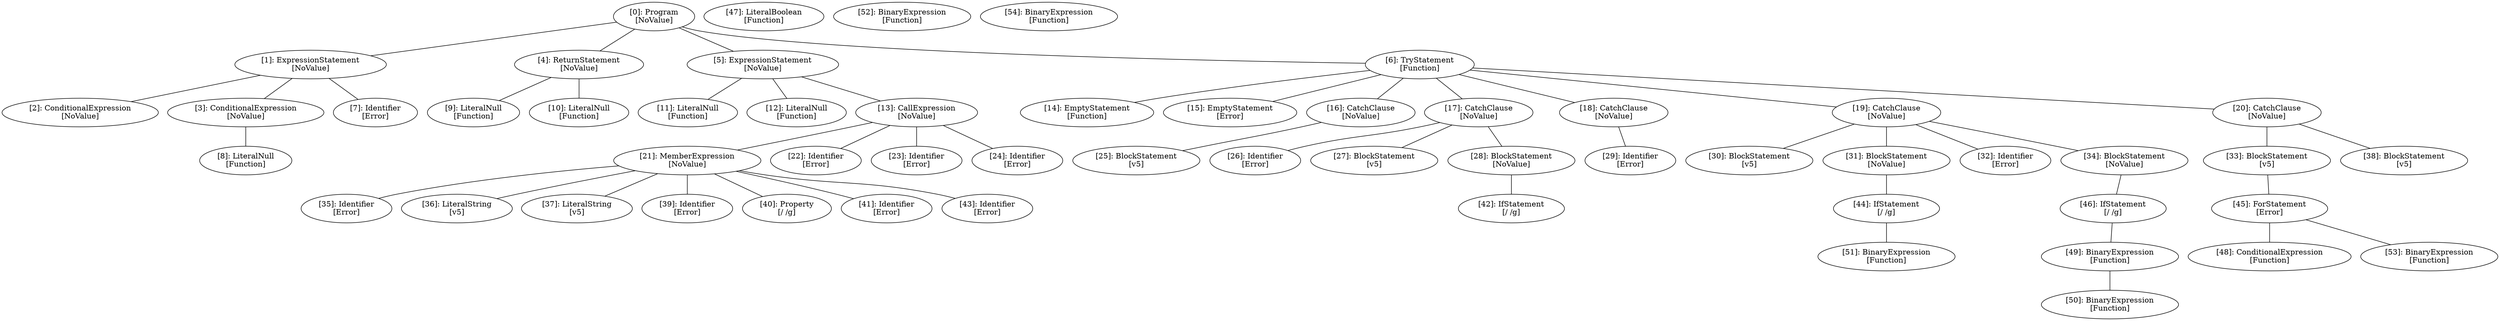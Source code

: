 // Result
graph {
	0 [label="[0]: Program
[NoValue]"]
	1 [label="[1]: ExpressionStatement
[NoValue]"]
	2 [label="[2]: ConditionalExpression
[NoValue]"]
	3 [label="[3]: ConditionalExpression
[NoValue]"]
	4 [label="[4]: ReturnStatement
[NoValue]"]
	5 [label="[5]: ExpressionStatement
[NoValue]"]
	6 [label="[6]: TryStatement
[Function]"]
	7 [label="[7]: Identifier
[Error]"]
	8 [label="[8]: LiteralNull
[Function]"]
	9 [label="[9]: LiteralNull
[Function]"]
	10 [label="[10]: LiteralNull
[Function]"]
	11 [label="[11]: LiteralNull
[Function]"]
	12 [label="[12]: LiteralNull
[Function]"]
	13 [label="[13]: CallExpression
[NoValue]"]
	14 [label="[14]: EmptyStatement
[Function]"]
	15 [label="[15]: EmptyStatement
[Error]"]
	16 [label="[16]: CatchClause
[NoValue]"]
	17 [label="[17]: CatchClause
[NoValue]"]
	18 [label="[18]: CatchClause
[NoValue]"]
	19 [label="[19]: CatchClause
[NoValue]"]
	20 [label="[20]: CatchClause
[NoValue]"]
	21 [label="[21]: MemberExpression
[NoValue]"]
	22 [label="[22]: Identifier
[Error]"]
	23 [label="[23]: Identifier
[Error]"]
	24 [label="[24]: Identifier
[Error]"]
	25 [label="[25]: BlockStatement
[v5]"]
	26 [label="[26]: Identifier
[Error]"]
	27 [label="[27]: BlockStatement
[v5]"]
	28 [label="[28]: BlockStatement
[NoValue]"]
	29 [label="[29]: Identifier
[Error]"]
	30 [label="[30]: BlockStatement
[v5]"]
	31 [label="[31]: BlockStatement
[NoValue]"]
	32 [label="[32]: Identifier
[Error]"]
	33 [label="[33]: BlockStatement
[v5]"]
	34 [label="[34]: BlockStatement
[NoValue]"]
	35 [label="[35]: Identifier
[Error]"]
	36 [label="[36]: LiteralString
[v5]"]
	37 [label="[37]: LiteralString
[v5]"]
	38 [label="[38]: BlockStatement
[v5]"]
	39 [label="[39]: Identifier
[Error]"]
	40 [label="[40]: Property
[/ /g]"]
	41 [label="[41]: Identifier
[Error]"]
	42 [label="[42]: IfStatement
[/ /g]"]
	43 [label="[43]: Identifier
[Error]"]
	44 [label="[44]: IfStatement
[/ /g]"]
	45 [label="[45]: ForStatement
[Error]"]
	46 [label="[46]: IfStatement
[/ /g]"]
	47 [label="[47]: LiteralBoolean
[Function]"]
	48 [label="[48]: ConditionalExpression
[Function]"]
	49 [label="[49]: BinaryExpression
[Function]"]
	50 [label="[50]: BinaryExpression
[Function]"]
	51 [label="[51]: BinaryExpression
[Function]"]
	52 [label="[52]: BinaryExpression
[Function]"]
	53 [label="[53]: BinaryExpression
[Function]"]
	54 [label="[54]: BinaryExpression
[Function]"]
	0 -- 1
	0 -- 4
	0 -- 5
	0 -- 6
	1 -- 2
	1 -- 3
	1 -- 7
	3 -- 8
	4 -- 9
	4 -- 10
	5 -- 11
	5 -- 12
	5 -- 13
	6 -- 14
	6 -- 15
	6 -- 16
	6 -- 17
	6 -- 18
	6 -- 19
	6 -- 20
	13 -- 21
	13 -- 22
	13 -- 23
	13 -- 24
	16 -- 25
	17 -- 26
	17 -- 27
	17 -- 28
	18 -- 29
	19 -- 30
	19 -- 31
	19 -- 32
	19 -- 34
	20 -- 33
	20 -- 38
	21 -- 35
	21 -- 36
	21 -- 37
	21 -- 39
	21 -- 40
	21 -- 41
	21 -- 43
	28 -- 42
	31 -- 44
	33 -- 45
	34 -- 46
	44 -- 51
	45 -- 48
	45 -- 53
	46 -- 49
	49 -- 50
}
